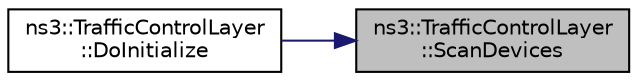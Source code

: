 digraph "ns3::TrafficControlLayer::ScanDevices"
{
 // LATEX_PDF_SIZE
  edge [fontname="Helvetica",fontsize="10",labelfontname="Helvetica",labelfontsize="10"];
  node [fontname="Helvetica",fontsize="10",shape=record];
  rankdir="RL";
  Node1 [label="ns3::TrafficControlLayer\l::ScanDevices",height=0.2,width=0.4,color="black", fillcolor="grey75", style="filled", fontcolor="black",tooltip="Collect information needed to determine how to handle packets destined to each of the NetDevices of t..."];
  Node1 -> Node2 [dir="back",color="midnightblue",fontsize="10",style="solid",fontname="Helvetica"];
  Node2 [label="ns3::TrafficControlLayer\l::DoInitialize",height=0.2,width=0.4,color="black", fillcolor="white", style="filled",URL="$classns3_1_1_traffic_control_layer.html#ad9ba2e27ced5aa957e45effcbe71aba9",tooltip="Initialize() implementation."];
}
